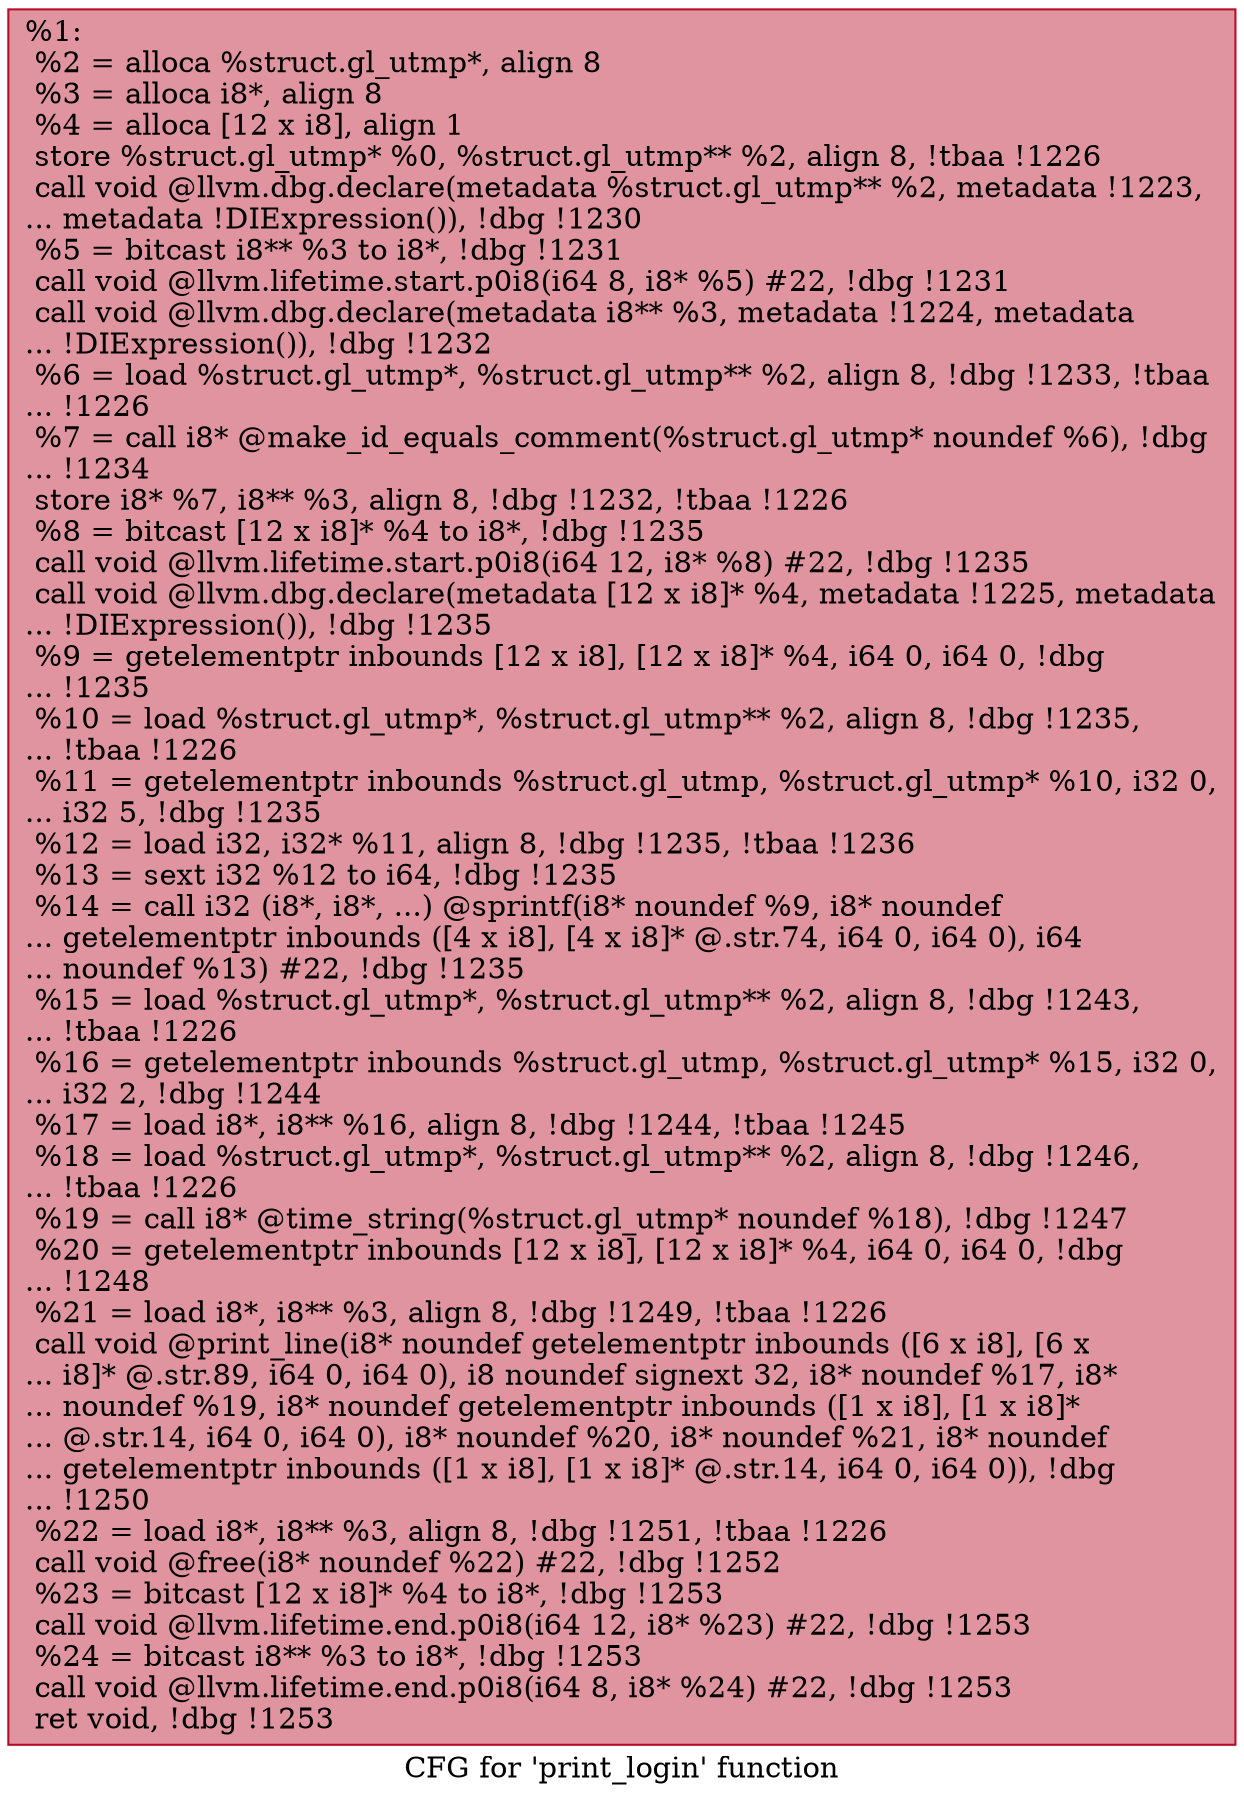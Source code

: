digraph "CFG for 'print_login' function" {
	label="CFG for 'print_login' function";

	Node0x1192610 [shape=record,color="#b70d28ff", style=filled, fillcolor="#b70d2870",label="{%1:\l  %2 = alloca %struct.gl_utmp*, align 8\l  %3 = alloca i8*, align 8\l  %4 = alloca [12 x i8], align 1\l  store %struct.gl_utmp* %0, %struct.gl_utmp** %2, align 8, !tbaa !1226\l  call void @llvm.dbg.declare(metadata %struct.gl_utmp** %2, metadata !1223,\l... metadata !DIExpression()), !dbg !1230\l  %5 = bitcast i8** %3 to i8*, !dbg !1231\l  call void @llvm.lifetime.start.p0i8(i64 8, i8* %5) #22, !dbg !1231\l  call void @llvm.dbg.declare(metadata i8** %3, metadata !1224, metadata\l... !DIExpression()), !dbg !1232\l  %6 = load %struct.gl_utmp*, %struct.gl_utmp** %2, align 8, !dbg !1233, !tbaa\l... !1226\l  %7 = call i8* @make_id_equals_comment(%struct.gl_utmp* noundef %6), !dbg\l... !1234\l  store i8* %7, i8** %3, align 8, !dbg !1232, !tbaa !1226\l  %8 = bitcast [12 x i8]* %4 to i8*, !dbg !1235\l  call void @llvm.lifetime.start.p0i8(i64 12, i8* %8) #22, !dbg !1235\l  call void @llvm.dbg.declare(metadata [12 x i8]* %4, metadata !1225, metadata\l... !DIExpression()), !dbg !1235\l  %9 = getelementptr inbounds [12 x i8], [12 x i8]* %4, i64 0, i64 0, !dbg\l... !1235\l  %10 = load %struct.gl_utmp*, %struct.gl_utmp** %2, align 8, !dbg !1235,\l... !tbaa !1226\l  %11 = getelementptr inbounds %struct.gl_utmp, %struct.gl_utmp* %10, i32 0,\l... i32 5, !dbg !1235\l  %12 = load i32, i32* %11, align 8, !dbg !1235, !tbaa !1236\l  %13 = sext i32 %12 to i64, !dbg !1235\l  %14 = call i32 (i8*, i8*, ...) @sprintf(i8* noundef %9, i8* noundef\l... getelementptr inbounds ([4 x i8], [4 x i8]* @.str.74, i64 0, i64 0), i64\l... noundef %13) #22, !dbg !1235\l  %15 = load %struct.gl_utmp*, %struct.gl_utmp** %2, align 8, !dbg !1243,\l... !tbaa !1226\l  %16 = getelementptr inbounds %struct.gl_utmp, %struct.gl_utmp* %15, i32 0,\l... i32 2, !dbg !1244\l  %17 = load i8*, i8** %16, align 8, !dbg !1244, !tbaa !1245\l  %18 = load %struct.gl_utmp*, %struct.gl_utmp** %2, align 8, !dbg !1246,\l... !tbaa !1226\l  %19 = call i8* @time_string(%struct.gl_utmp* noundef %18), !dbg !1247\l  %20 = getelementptr inbounds [12 x i8], [12 x i8]* %4, i64 0, i64 0, !dbg\l... !1248\l  %21 = load i8*, i8** %3, align 8, !dbg !1249, !tbaa !1226\l  call void @print_line(i8* noundef getelementptr inbounds ([6 x i8], [6 x\l... i8]* @.str.89, i64 0, i64 0), i8 noundef signext 32, i8* noundef %17, i8*\l... noundef %19, i8* noundef getelementptr inbounds ([1 x i8], [1 x i8]*\l... @.str.14, i64 0, i64 0), i8* noundef %20, i8* noundef %21, i8* noundef\l... getelementptr inbounds ([1 x i8], [1 x i8]* @.str.14, i64 0, i64 0)), !dbg\l... !1250\l  %22 = load i8*, i8** %3, align 8, !dbg !1251, !tbaa !1226\l  call void @free(i8* noundef %22) #22, !dbg !1252\l  %23 = bitcast [12 x i8]* %4 to i8*, !dbg !1253\l  call void @llvm.lifetime.end.p0i8(i64 12, i8* %23) #22, !dbg !1253\l  %24 = bitcast i8** %3 to i8*, !dbg !1253\l  call void @llvm.lifetime.end.p0i8(i64 8, i8* %24) #22, !dbg !1253\l  ret void, !dbg !1253\l}"];
}
